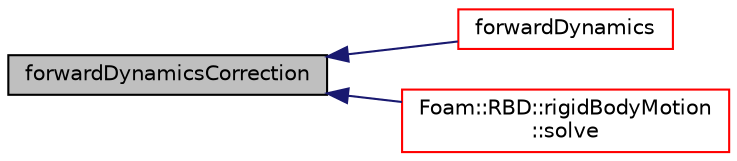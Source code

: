 digraph "forwardDynamicsCorrection"
{
  bgcolor="transparent";
  edge [fontname="Helvetica",fontsize="10",labelfontname="Helvetica",labelfontsize="10"];
  node [fontname="Helvetica",fontsize="10",shape=record];
  rankdir="LR";
  Node1 [label="forwardDynamicsCorrection",height=0.2,width=0.4,color="black", fillcolor="grey75", style="filled", fontcolor="black"];
  Node1 -> Node2 [dir="back",color="midnightblue",fontsize="10",style="solid",fontname="Helvetica"];
  Node2 [label="forwardDynamics",height=0.2,width=0.4,color="red",URL="$a02267.html#aa430870a340cbde0c31830659909d7ef",tooltip="Calculate the joint acceleration qDdot from the joint state q,. "];
  Node1 -> Node3 [dir="back",color="midnightblue",fontsize="10",style="solid",fontname="Helvetica"];
  Node3 [label="Foam::RBD::rigidBodyMotion\l::solve",height=0.2,width=0.4,color="red",URL="$a02269.html#a4886b1a8204eed398d4cd883e147ad0f",tooltip="Integrate velocities, orientation and position. "];
}
